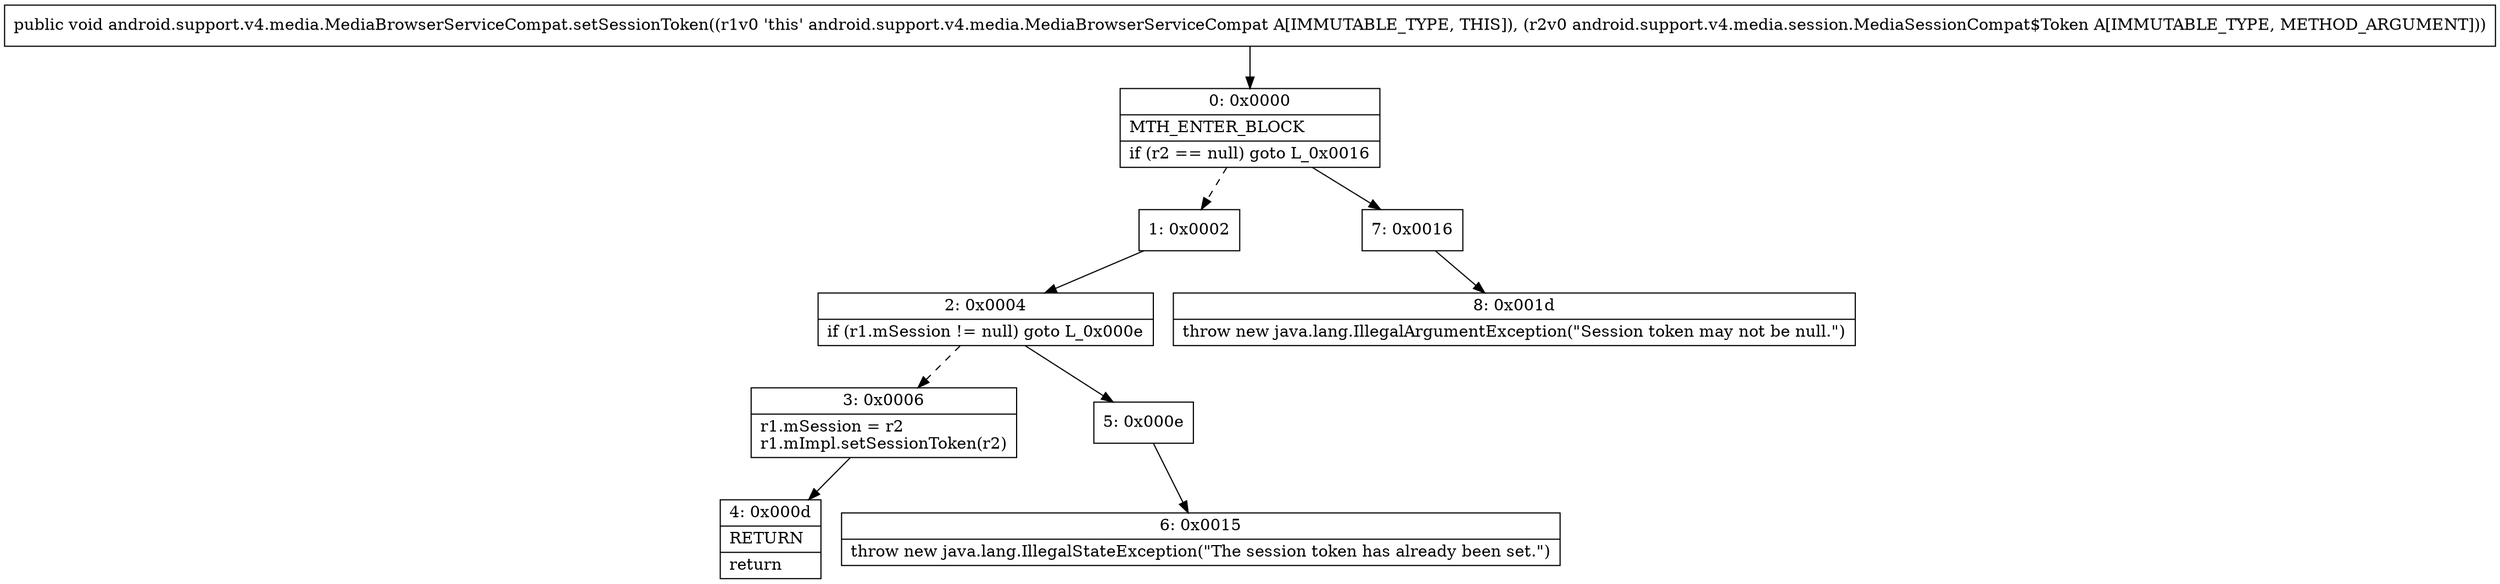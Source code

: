 digraph "CFG forandroid.support.v4.media.MediaBrowserServiceCompat.setSessionToken(Landroid\/support\/v4\/media\/session\/MediaSessionCompat$Token;)V" {
Node_0 [shape=record,label="{0\:\ 0x0000|MTH_ENTER_BLOCK\l|if (r2 == null) goto L_0x0016\l}"];
Node_1 [shape=record,label="{1\:\ 0x0002}"];
Node_2 [shape=record,label="{2\:\ 0x0004|if (r1.mSession != null) goto L_0x000e\l}"];
Node_3 [shape=record,label="{3\:\ 0x0006|r1.mSession = r2\lr1.mImpl.setSessionToken(r2)\l}"];
Node_4 [shape=record,label="{4\:\ 0x000d|RETURN\l|return\l}"];
Node_5 [shape=record,label="{5\:\ 0x000e}"];
Node_6 [shape=record,label="{6\:\ 0x0015|throw new java.lang.IllegalStateException(\"The session token has already been set.\")\l}"];
Node_7 [shape=record,label="{7\:\ 0x0016}"];
Node_8 [shape=record,label="{8\:\ 0x001d|throw new java.lang.IllegalArgumentException(\"Session token may not be null.\")\l}"];
MethodNode[shape=record,label="{public void android.support.v4.media.MediaBrowserServiceCompat.setSessionToken((r1v0 'this' android.support.v4.media.MediaBrowserServiceCompat A[IMMUTABLE_TYPE, THIS]), (r2v0 android.support.v4.media.session.MediaSessionCompat$Token A[IMMUTABLE_TYPE, METHOD_ARGUMENT])) }"];
MethodNode -> Node_0;
Node_0 -> Node_1[style=dashed];
Node_0 -> Node_7;
Node_1 -> Node_2;
Node_2 -> Node_3[style=dashed];
Node_2 -> Node_5;
Node_3 -> Node_4;
Node_5 -> Node_6;
Node_7 -> Node_8;
}

